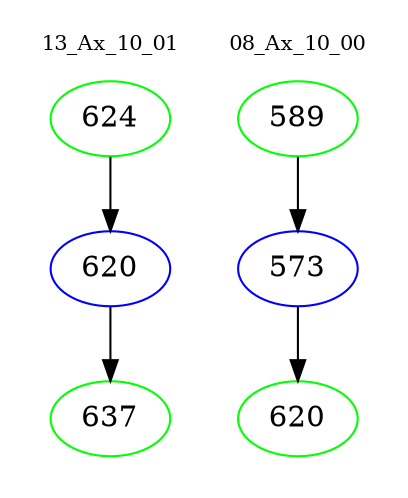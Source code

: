 digraph{
subgraph cluster_0 {
color = white
label = "13_Ax_10_01";
fontsize=10;
T0_624 [label="624", color="green"]
T0_624 -> T0_620 [color="black"]
T0_620 [label="620", color="blue"]
T0_620 -> T0_637 [color="black"]
T0_637 [label="637", color="green"]
}
subgraph cluster_1 {
color = white
label = "08_Ax_10_00";
fontsize=10;
T1_589 [label="589", color="green"]
T1_589 -> T1_573 [color="black"]
T1_573 [label="573", color="blue"]
T1_573 -> T1_620 [color="black"]
T1_620 [label="620", color="green"]
}
}
